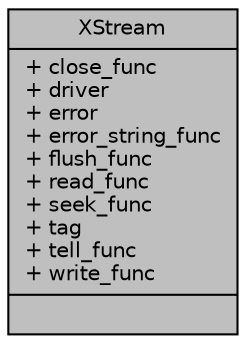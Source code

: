 digraph "XStream"
{
  edge [fontname="Helvetica",fontsize="10",labelfontname="Helvetica",labelfontsize="10"];
  node [fontname="Helvetica",fontsize="10",shape=record];
  Node1 [label="{XStream\n|+ close_func\l+ driver\l+ error\l+ error_string_func\l+ flush_func\l+ read_func\l+ seek_func\l+ tag\l+ tell_func\l+ write_func\l|}",height=0.2,width=0.4,color="black", fillcolor="grey75", style="filled", fontcolor="black"];
}
